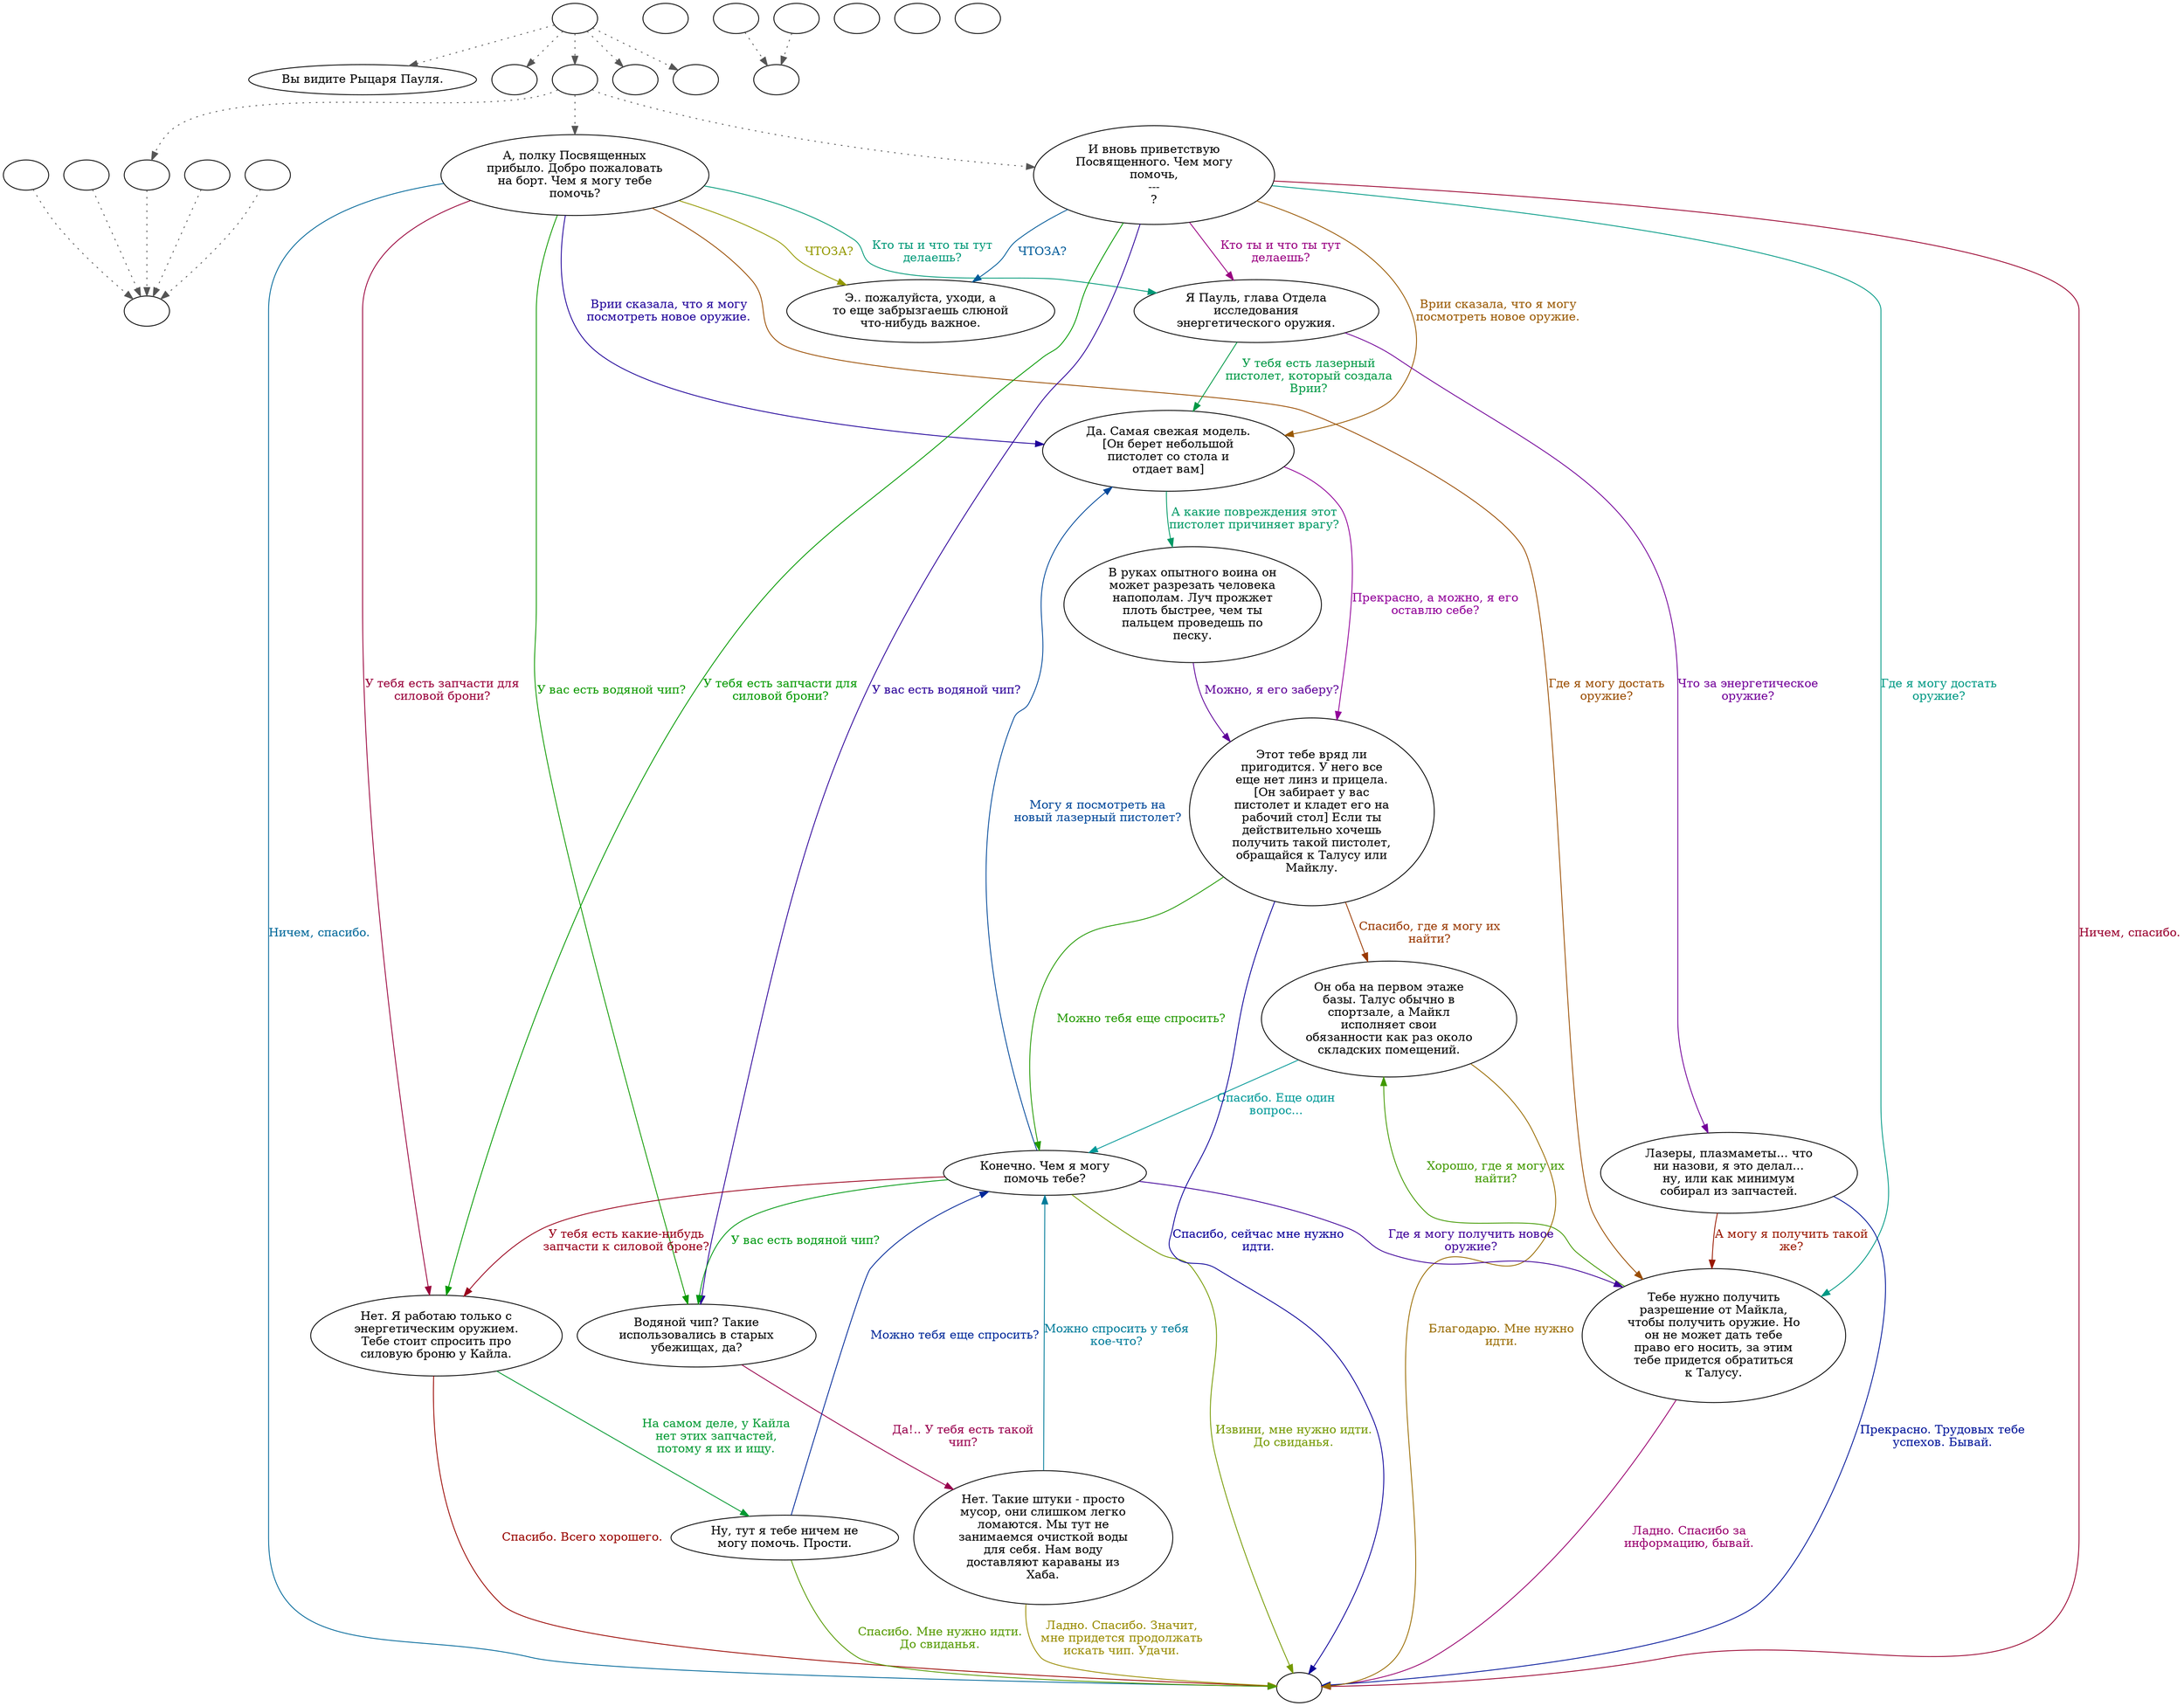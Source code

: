 digraph paul {
  "start" [style=filled       fillcolor="#FFFFFF"       color="#000000"]
  "start" -> "look_at_p_proc" [style=dotted color="#555555"]
  "start" -> "pickup_p_proc" [style=dotted color="#555555"]
  "start" -> "talk_p_proc" [style=dotted color="#555555"]
  "start" -> "critter_p_proc" [style=dotted color="#555555"]
  "start" -> "destroy_p_proc" [style=dotted color="#555555"]
  "start" [label=""]
  "combat" [style=filled       fillcolor="#FFFFFF"       color="#000000"]
  "combat" [label=""]
  "critter_p_proc" [style=filled       fillcolor="#FFFFFF"       color="#000000"]
  "critter_p_proc" [label=""]
  "pickup_p_proc" [style=filled       fillcolor="#FFFFFF"       color="#000000"]
  "pickup_p_proc" [label=""]
  "talk_p_proc" [style=filled       fillcolor="#FFFFFF"       color="#000000"]
  "talk_p_proc" -> "get_reaction" [style=dotted color="#555555"]
  "talk_p_proc" -> "Paul01" [style=dotted color="#555555"]
  "talk_p_proc" -> "Paul14" [style=dotted color="#555555"]
  "talk_p_proc" [label=""]
  "destroy_p_proc" [style=filled       fillcolor="#FFFFFF"       color="#000000"]
  "destroy_p_proc" [label=""]
  "look_at_p_proc" [style=filled       fillcolor="#FFFFFF"       color="#000000"]
  "look_at_p_proc" [label="Вы видите Рыцаря Пауля."]
  "Paul01" [style=filled       fillcolor="#FFFFFF"       color="#000000"]
  "Paul01" [label="А, полку Посвященных\nприбыло. Добро пожаловать\nна борт. Чем я могу тебе\nпомочь?"]
  "Paul01" -> "Paul02" [label="Кто ты и что ты тут\nделаешь?" color="#009978" fontcolor="#009978"]
  "Paul01" -> "Paul04" [label="Где я могу достать\nоружие?" color="#994C00" fontcolor="#994C00"]
  "Paul01" -> "Paul07" [label="Врии сказала, что я могу\nпосмотреть новое оружие." color="#1F0099" fontcolor="#1F0099"]
  "Paul01" -> "Paul09" [label="У вас есть водяной чип?" color="#0E9900" fontcolor="#0E9900"]
  "Paul01" -> "Paul12" [label="У тебя есть запчасти для\nсиловой брони?" color="#99003A" fontcolor="#99003A"]
  "Paul01" -> "PaulEnd" [label="Ничем, спасибо." color="#006799" fontcolor="#006799"]
  "Paul01" -> "Paul15" [label="ЧТОЗА?" color="#949900" fontcolor="#949900"]
  "Paul02" [style=filled       fillcolor="#FFFFFF"       color="#000000"]
  "Paul02" [label="Я Пауль, глава Отдела\nисследования\nэнергетического оружия."]
  "Paul02" -> "Paul03" [label="Что за энергетическое\nоружие?" color="#720099" fontcolor="#720099"]
  "Paul02" -> "Paul07" [label="У тебя есть лазерный\nпистолет, который создала\nВрии?" color="#009945" fontcolor="#009945"]
  "Paul03" [style=filled       fillcolor="#FFFFFF"       color="#000000"]
  "Paul03" [label="Лазеры, плазмаметы... что\nни назови, я это делал...\nну, или как минимум\nсобирал из запчастей."]
  "Paul03" -> "Paul04" [label="А могу я получить такой\nже?" color="#991800" fontcolor="#991800"]
  "Paul03" -> "PaulEnd" [label="Прекрасно. Трудовых тебе\nуспехов. Бывай." color="#001499" fontcolor="#001499"]
  "Paul04" [style=filled       fillcolor="#FFFFFF"       color="#000000"]
  "Paul04" [label="Тебе нужно получить\nразрешение от Майкла,\nчтобы получить оружие. Но\nон не может дать тебе\nправо его носить, за этим\nтебе придется обратиться\nк Талусу."]
  "Paul04" -> "Paul05" [label="Хорошо, где я могу их\nнайти?" color="#419900" fontcolor="#419900"]
  "Paul04" -> "PaulEnd" [label="Ладно. Спасибо за\nинформацию, бывай." color="#99006E" fontcolor="#99006E"]
  "Paul05" [style=filled       fillcolor="#FFFFFF"       color="#000000"]
  "Paul05" [label="Он оба на первом этаже\nбазы. Талус обычно в\nспортзале, а Майкл\nисполняет свои\nобязанности как раз около\nскладских помещений."]
  "Paul05" -> "Paul06" [label="Спасибо. Еще один\nвопрос..." color="#009998" fontcolor="#009998"]
  "Paul05" -> "PaulEnd" [label="Благодарю. Мне нужно\nидти." color="#996B00" fontcolor="#996B00"]
  "Paul06" [style=filled       fillcolor="#FFFFFF"       color="#000000"]
  "Paul06" [label="Конечно. Чем я могу\nпомочь тебе?"]
  "Paul06" -> "Paul04" [label="Где я могу получить новое\nоружие?" color="#3F0099" fontcolor="#3F0099"]
  "Paul06" -> "Paul09" [label="У вас есть водяной чип?" color="#009912" fontcolor="#009912"]
  "Paul06" -> "Paul12" [label="У тебя есть какие-нибудь\nзапчасти к силовой броне?" color="#99001B" fontcolor="#99001B"]
  "Paul06" -> "Paul07" [label="Могу я посмотреть на\nновый лазерный пистолет?" color="#004799" fontcolor="#004799"]
  "Paul06" -> "PaulEnd" [label="Извини, мне нужно идти.\nДо свиданья." color="#749900" fontcolor="#749900"]
  "Paul07" [style=filled       fillcolor="#FFFFFF"       color="#000000"]
  "Paul07" [label="Да. Самая свежая модель.\n[Он берет небольшой\nпистолет со стола и\nотдает вам]"]
  "Paul07" -> "Paul08" [label="Прекрасно, а можно, я его\nоставлю себе?" color="#910099" fontcolor="#910099"]
  "Paul07" -> "Paul11" [label="А какие повреждения этот\nпистолет причиняет врагу?" color="#009965" fontcolor="#009965"]
  "Paul08" [style=filled       fillcolor="#FFFFFF"       color="#000000"]
  "Paul08" [label="Этот тебе вряд ли\nпригодится. У него все\nеще нет линз и прицела.\n[Он забирает у вас\nпистолет и кладет его на\nрабочий стол] Если ты\nдействительно хочешь\nполучить такой пистолет,\nобращайся к Талусу или\nМайклу."]
  "Paul08" -> "Paul05" [label="Спасибо, где я могу их\nнайти?" color="#993800" fontcolor="#993800"]
  "Paul08" -> "PaulEnd" [label="Спасибо, сейчас мне нужно\nидти." color="#0B0099" fontcolor="#0B0099"]
  "Paul08" -> "Paul06" [label="Можно тебя еще спросить?" color="#219900" fontcolor="#219900"]
  "Paul09" [style=filled       fillcolor="#FFFFFF"       color="#000000"]
  "Paul09" [label="Водяной чип? Такие\nиспользовались в старых\nубежищах, да?"]
  "Paul09" -> "Paul10" [label="Да!.. У тебя есть такой\nчип?" color="#99004E" fontcolor="#99004E"]
  "Paul10" [style=filled       fillcolor="#FFFFFF"       color="#000000"]
  "Paul10" [label="Нет. Такие штуки - просто\nмусор, они слишком легко\nломаются. Мы тут не\nзанимаемся очисткой воды\nдля себя. Нам воду\nдоставляют караваны из\nХаба."]
  "Paul10" -> "Paul06" [label="Можно спросить у тебя\nкое-что?" color="#007B99" fontcolor="#007B99"]
  "Paul10" -> "PaulEnd" [label="Ладно. Спасибо. Значит,\nмне придется продолжать\nискать чип. Удачи." color="#998B00" fontcolor="#998B00"]
  "Paul11" [style=filled       fillcolor="#FFFFFF"       color="#000000"]
  "Paul11" [label="В руках опытного воина он\nможет разрезать человека\nнапополам. Луч прожжет\nплоть быстрее, чем ты\nпальцем проведешь по\nпеску."]
  "Paul11" -> "Paul08" [label="Можно, я его заберу?" color="#5E0099" fontcolor="#5E0099"]
  "Paul12" [style=filled       fillcolor="#FFFFFF"       color="#000000"]
  "Paul12" [label="Нет. Я работаю только с\nэнергетическим оружием.\nТебе стоит спросить про\nсиловую броню у Кайла."]
  "Paul12" -> "Paul13" [label="На самом деле, у Кайла\nнет этих запчастей,\nпотому я их и ищу." color="#009931" fontcolor="#009931"]
  "Paul12" -> "PaulEnd" [label="Спасибо. Всего хорошего." color="#990500" fontcolor="#990500"]
  "Paul13" [style=filled       fillcolor="#FFFFFF"       color="#000000"]
  "Paul13" [label="Ну, тут я тебе ничем не\nмогу помочь. Прости."]
  "Paul13" -> "Paul06" [label="Можно тебя еще спросить?" color="#002899" fontcolor="#002899"]
  "Paul13" -> "PaulEnd" [label="Спасибо. Мне нужно идти.\nДо свиданья." color="#549900" fontcolor="#549900"]
  "Paul14" [style=filled       fillcolor="#FFFFFF"       color="#000000"]
  "Paul14" [label="И вновь приветствую\nПосвященного. Чем могу\nпомочь,\n---\n?"]
  "Paul14" -> "Paul02" [label="Кто ты и что ты тут\nделаешь?" color="#990081" fontcolor="#990081"]
  "Paul14" -> "Paul04" [label="Где я могу достать\nоружие?" color="#009984" fontcolor="#009984"]
  "Paul14" -> "Paul07" [label="Врии сказала, что я могу\nпосмотреть новое оружие." color="#995800" fontcolor="#995800"]
  "Paul14" -> "Paul09" [label="У вас есть водяной чип?" color="#2B0099" fontcolor="#2B0099"]
  "Paul14" -> "Paul12" [label="У тебя есть запчасти для\nсиловой брони?" color="#029900" fontcolor="#029900"]
  "Paul14" -> "PaulEnd" [label="Ничем, спасибо." color="#99002E" fontcolor="#99002E"]
  "Paul14" -> "Paul15" [label="ЧТОЗА?" color="#005B99" fontcolor="#005B99"]
  "Paul15" [style=filled       fillcolor="#FFFFFF"       color="#000000"]
  "Paul15" [label="Э.. пожалуйста, уходи, а\nто еще забрызгаешь слюной\nчто-нибудь важное."]
  "PaulEnd" [style=filled       fillcolor="#FFFFFF"       color="#000000"]
  "PaulEnd" [label=""]
  "get_reaction" [style=filled       fillcolor="#FFFFFF"       color="#000000"]
  "get_reaction" -> "ReactToLevel" [style=dotted color="#555555"]
  "get_reaction" [label=""]
  "ReactToLevel" [style=filled       fillcolor="#FFFFFF"       color="#000000"]
  "ReactToLevel" [label=""]
  "LevelToReact" [style=filled       fillcolor="#FFFFFF"       color="#000000"]
  "LevelToReact" [label=""]
  "UpReact" [style=filled       fillcolor="#FFFFFF"       color="#000000"]
  "UpReact" -> "ReactToLevel" [style=dotted color="#555555"]
  "UpReact" [label=""]
  "DownReact" [style=filled       fillcolor="#FFFFFF"       color="#000000"]
  "DownReact" -> "ReactToLevel" [style=dotted color="#555555"]
  "DownReact" [label=""]
  "BottomReact" [style=filled       fillcolor="#FFFFFF"       color="#000000"]
  "BottomReact" [label=""]
  "TopReact" [style=filled       fillcolor="#FFFFFF"       color="#000000"]
  "TopReact" [label=""]
  "BigUpReact" [style=filled       fillcolor="#FFFFFF"       color="#000000"]
  "BigUpReact" -> "ReactToLevel" [style=dotted color="#555555"]
  "BigUpReact" [label=""]
  "BigDownReact" [style=filled       fillcolor="#FFFFFF"       color="#000000"]
  "BigDownReact" -> "ReactToLevel" [style=dotted color="#555555"]
  "BigDownReact" [label=""]
  "UpReactLevel" [style=filled       fillcolor="#FFFFFF"       color="#000000"]
  "UpReactLevel" -> "LevelToReact" [style=dotted color="#555555"]
  "UpReactLevel" [label=""]
  "DownReactLevel" [style=filled       fillcolor="#FFFFFF"       color="#000000"]
  "DownReactLevel" -> "LevelToReact" [style=dotted color="#555555"]
  "DownReactLevel" [label=""]
  "Goodbyes" [style=filled       fillcolor="#FFFFFF"       color="#000000"]
  "Goodbyes" [label=""]
}